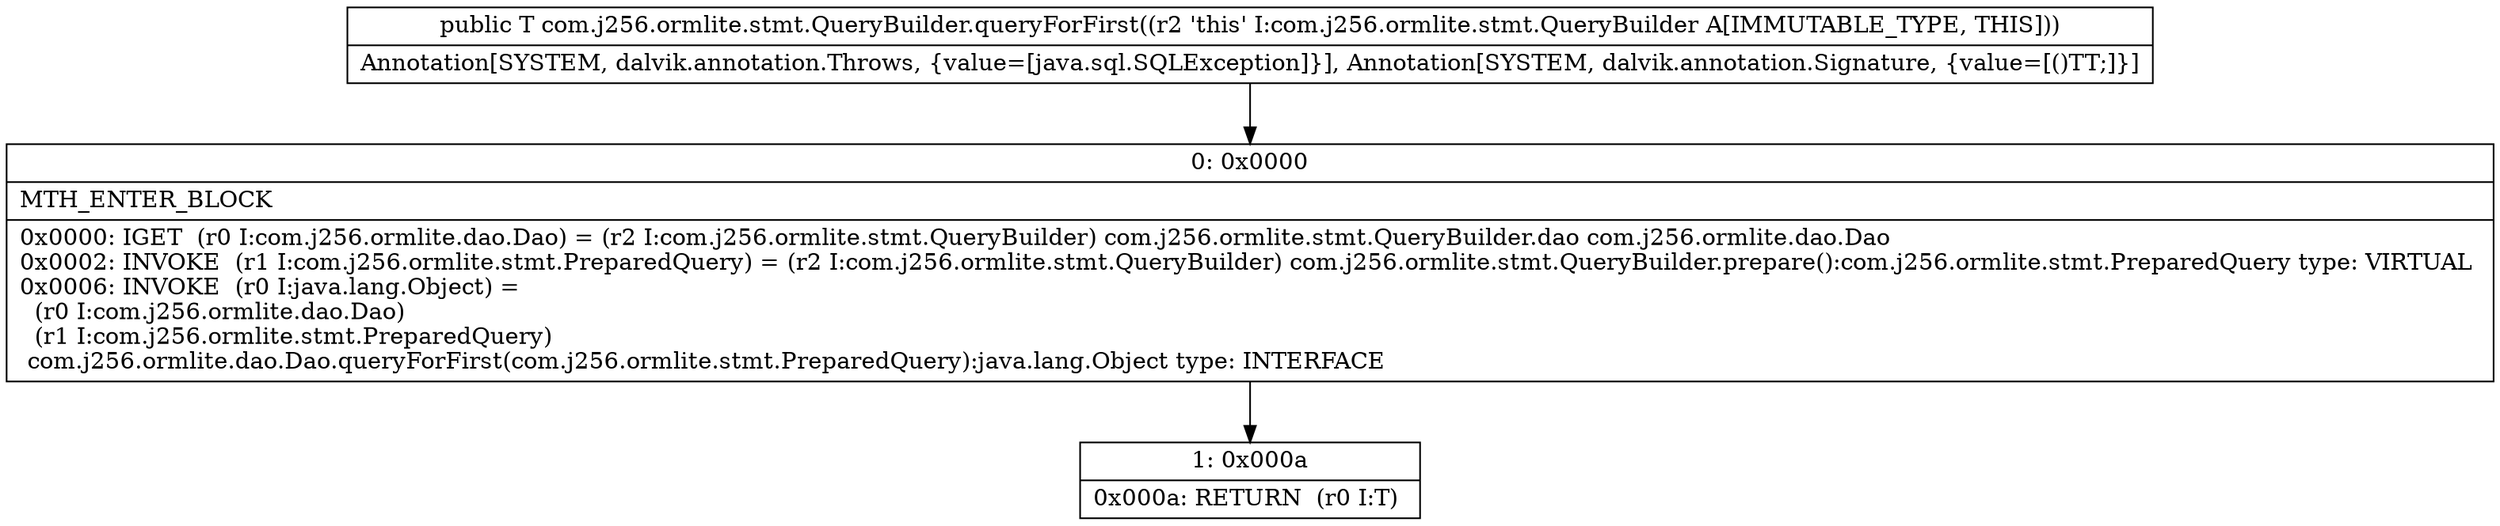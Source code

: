 digraph "CFG forcom.j256.ormlite.stmt.QueryBuilder.queryForFirst()Ljava\/lang\/Object;" {
Node_0 [shape=record,label="{0\:\ 0x0000|MTH_ENTER_BLOCK\l|0x0000: IGET  (r0 I:com.j256.ormlite.dao.Dao) = (r2 I:com.j256.ormlite.stmt.QueryBuilder) com.j256.ormlite.stmt.QueryBuilder.dao com.j256.ormlite.dao.Dao \l0x0002: INVOKE  (r1 I:com.j256.ormlite.stmt.PreparedQuery) = (r2 I:com.j256.ormlite.stmt.QueryBuilder) com.j256.ormlite.stmt.QueryBuilder.prepare():com.j256.ormlite.stmt.PreparedQuery type: VIRTUAL \l0x0006: INVOKE  (r0 I:java.lang.Object) = \l  (r0 I:com.j256.ormlite.dao.Dao)\l  (r1 I:com.j256.ormlite.stmt.PreparedQuery)\l com.j256.ormlite.dao.Dao.queryForFirst(com.j256.ormlite.stmt.PreparedQuery):java.lang.Object type: INTERFACE \l}"];
Node_1 [shape=record,label="{1\:\ 0x000a|0x000a: RETURN  (r0 I:T) \l}"];
MethodNode[shape=record,label="{public T com.j256.ormlite.stmt.QueryBuilder.queryForFirst((r2 'this' I:com.j256.ormlite.stmt.QueryBuilder A[IMMUTABLE_TYPE, THIS]))  | Annotation[SYSTEM, dalvik.annotation.Throws, \{value=[java.sql.SQLException]\}], Annotation[SYSTEM, dalvik.annotation.Signature, \{value=[()TT;]\}]\l}"];
MethodNode -> Node_0;
Node_0 -> Node_1;
}

